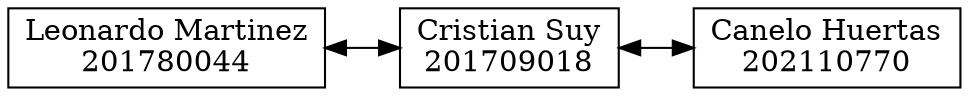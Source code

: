 digraph G {
  node [shape=box];
  rankdir=LR;
  201780044 [label="Leonardo Martinez
201780044"];
  201709018 [label="Cristian Suy
201709018"];
  202110770 [label="Canelo Huertas
202110770"];
  201780044 -> 201709018 [dir=both];
  201709018 -> 202110770 [dir=both];
}
